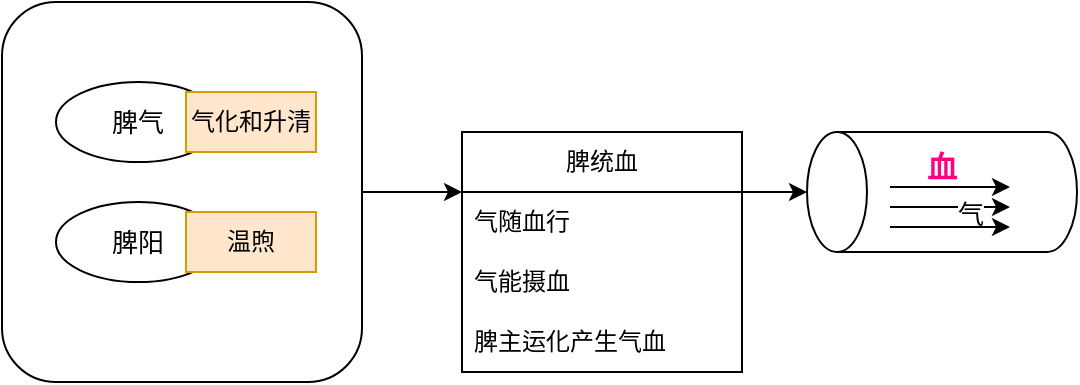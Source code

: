 <mxfile version="22.1.20" type="github">
  <diagram name="第 1 页" id="OBv99TEN3jPcKA-b-CVp">
    <mxGraphModel dx="1050" dy="557" grid="1" gridSize="10" guides="1" tooltips="1" connect="1" arrows="1" fold="1" page="1" pageScale="1" pageWidth="827" pageHeight="1169" math="0" shadow="0">
      <root>
        <mxCell id="0" />
        <mxCell id="1" parent="0" />
        <mxCell id="HhgxqYkp_zKyCv0FOAqn-17" style="edgeStyle=orthogonalEdgeStyle;rounded=0;orthogonalLoop=1;jettySize=auto;html=1;exitX=1;exitY=0.5;exitDx=0;exitDy=0;entryX=0;entryY=0.25;entryDx=0;entryDy=0;" edge="1" parent="1" source="HhgxqYkp_zKyCv0FOAqn-11" target="HhgxqYkp_zKyCv0FOAqn-21">
          <mxGeometry relative="1" as="geometry" />
        </mxCell>
        <mxCell id="HhgxqYkp_zKyCv0FOAqn-11" value="" style="rounded=1;whiteSpace=wrap;html=1;" vertex="1" parent="1">
          <mxGeometry x="100" y="160" width="180" height="190" as="geometry" />
        </mxCell>
        <mxCell id="HhgxqYkp_zKyCv0FOAqn-3" value="" style="group" vertex="1" connectable="0" parent="1">
          <mxGeometry x="127" y="200" width="130" height="40" as="geometry" />
        </mxCell>
        <mxCell id="HhgxqYkp_zKyCv0FOAqn-4" value="脾气" style="ellipse;whiteSpace=wrap;html=1;fontSize=13;" vertex="1" parent="HhgxqYkp_zKyCv0FOAqn-3">
          <mxGeometry width="82.333" height="40" as="geometry" />
        </mxCell>
        <mxCell id="HhgxqYkp_zKyCv0FOAqn-5" value="" style="endArrow=classic;html=1;rounded=0;exitX=1;exitY=0.5;exitDx=0;exitDy=0;" edge="1" parent="HhgxqYkp_zKyCv0FOAqn-3" source="HhgxqYkp_zKyCv0FOAqn-4" target="HhgxqYkp_zKyCv0FOAqn-6">
          <mxGeometry width="50" height="50" relative="1" as="geometry">
            <mxPoint x="137.583" y="21" as="sourcePoint" />
            <mxPoint x="294.667" y="20" as="targetPoint" />
          </mxGeometry>
        </mxCell>
        <mxCell id="HhgxqYkp_zKyCv0FOAqn-6" value="气化和升清" style="text;html=1;strokeColor=#d79b00;fillColor=#ffe6cc;align=center;verticalAlign=middle;whiteSpace=wrap;rounded=0;" vertex="1" parent="HhgxqYkp_zKyCv0FOAqn-3">
          <mxGeometry x="65" y="5" width="65" height="30" as="geometry" />
        </mxCell>
        <mxCell id="HhgxqYkp_zKyCv0FOAqn-7" value="" style="group" vertex="1" connectable="0" parent="1">
          <mxGeometry x="127" y="260" width="130" height="40" as="geometry" />
        </mxCell>
        <mxCell id="HhgxqYkp_zKyCv0FOAqn-8" value="脾阳" style="ellipse;whiteSpace=wrap;html=1;fontSize=13;" vertex="1" parent="HhgxqYkp_zKyCv0FOAqn-7">
          <mxGeometry width="82.333" height="40" as="geometry" />
        </mxCell>
        <mxCell id="HhgxqYkp_zKyCv0FOAqn-9" value="" style="endArrow=classic;html=1;rounded=0;exitX=1;exitY=0.5;exitDx=0;exitDy=0;" edge="1" parent="HhgxqYkp_zKyCv0FOAqn-7" source="HhgxqYkp_zKyCv0FOAqn-8" target="HhgxqYkp_zKyCv0FOAqn-10">
          <mxGeometry width="50" height="50" relative="1" as="geometry">
            <mxPoint x="137.583" y="21" as="sourcePoint" />
            <mxPoint x="294.667" y="20" as="targetPoint" />
          </mxGeometry>
        </mxCell>
        <mxCell id="HhgxqYkp_zKyCv0FOAqn-10" value="温煦" style="text;html=1;strokeColor=#d79b00;fillColor=#ffe6cc;align=center;verticalAlign=middle;whiteSpace=wrap;rounded=0;" vertex="1" parent="HhgxqYkp_zKyCv0FOAqn-7">
          <mxGeometry x="65" y="5" width="65" height="30" as="geometry" />
        </mxCell>
        <mxCell id="HhgxqYkp_zKyCv0FOAqn-12" value="" style="shape=cylinder3;whiteSpace=wrap;html=1;boundedLbl=1;backgroundOutline=1;size=15;rotation=-90;" vertex="1" parent="1">
          <mxGeometry x="540" y="187.5" width="60" height="135" as="geometry" />
        </mxCell>
        <mxCell id="HhgxqYkp_zKyCv0FOAqn-16" value="" style="group" vertex="1" connectable="0" parent="1">
          <mxGeometry x="544" y="252.5" width="60" height="20" as="geometry" />
        </mxCell>
        <mxCell id="HhgxqYkp_zKyCv0FOAqn-13" value="" style="endArrow=classic;html=1;rounded=0;" edge="1" parent="HhgxqYkp_zKyCv0FOAqn-16">
          <mxGeometry width="50" height="50" relative="1" as="geometry">
            <mxPoint as="sourcePoint" />
            <mxPoint x="60" as="targetPoint" />
          </mxGeometry>
        </mxCell>
        <mxCell id="HhgxqYkp_zKyCv0FOAqn-14" value="" style="endArrow=classic;html=1;rounded=0;fontSize=13;" edge="1" parent="HhgxqYkp_zKyCv0FOAqn-16">
          <mxGeometry width="50" height="50" relative="1" as="geometry">
            <mxPoint y="10" as="sourcePoint" />
            <mxPoint x="60" y="10" as="targetPoint" />
          </mxGeometry>
        </mxCell>
        <mxCell id="HhgxqYkp_zKyCv0FOAqn-20" value="&lt;font style=&quot;font-size: 13px;&quot;&gt;气&lt;/font&gt;" style="edgeLabel;html=1;align=center;verticalAlign=middle;resizable=0;points=[];" vertex="1" connectable="0" parent="HhgxqYkp_zKyCv0FOAqn-14">
          <mxGeometry x="0.335" y="-2" relative="1" as="geometry">
            <mxPoint y="1" as="offset" />
          </mxGeometry>
        </mxCell>
        <mxCell id="HhgxqYkp_zKyCv0FOAqn-15" value="" style="endArrow=classic;html=1;rounded=0;" edge="1" parent="HhgxqYkp_zKyCv0FOAqn-16">
          <mxGeometry width="50" height="50" relative="1" as="geometry">
            <mxPoint y="20" as="sourcePoint" />
            <mxPoint x="60" y="20" as="targetPoint" />
          </mxGeometry>
        </mxCell>
        <mxCell id="HhgxqYkp_zKyCv0FOAqn-18" value="血" style="text;html=1;align=center;verticalAlign=middle;whiteSpace=wrap;rounded=0;fontSize=15;fontStyle=1;fontColor=#FF0080;" vertex="1" parent="1">
          <mxGeometry x="540" y="227" width="60" height="30" as="geometry" />
        </mxCell>
        <mxCell id="HhgxqYkp_zKyCv0FOAqn-21" value="脾统血" style="swimlane;fontStyle=0;childLayout=stackLayout;horizontal=1;startSize=30;horizontalStack=0;resizeParent=1;resizeParentMax=0;resizeLast=0;collapsible=1;marginBottom=0;whiteSpace=wrap;html=1;" vertex="1" parent="1">
          <mxGeometry x="330" y="225" width="140" height="120" as="geometry">
            <mxRectangle x="330" y="225" width="80" height="30" as="alternateBounds" />
          </mxGeometry>
        </mxCell>
        <mxCell id="HhgxqYkp_zKyCv0FOAqn-22" value="气随血行" style="text;strokeColor=none;fillColor=none;align=left;verticalAlign=middle;spacingLeft=4;spacingRight=4;overflow=hidden;points=[[0,0.5],[1,0.5]];portConstraint=eastwest;rotatable=0;whiteSpace=wrap;html=1;" vertex="1" parent="HhgxqYkp_zKyCv0FOAqn-21">
          <mxGeometry y="30" width="140" height="30" as="geometry" />
        </mxCell>
        <mxCell id="HhgxqYkp_zKyCv0FOAqn-23" value="气能摄血" style="text;strokeColor=none;fillColor=none;align=left;verticalAlign=middle;spacingLeft=4;spacingRight=4;overflow=hidden;points=[[0,0.5],[1,0.5]];portConstraint=eastwest;rotatable=0;whiteSpace=wrap;html=1;" vertex="1" parent="HhgxqYkp_zKyCv0FOAqn-21">
          <mxGeometry y="60" width="140" height="30" as="geometry" />
        </mxCell>
        <mxCell id="HhgxqYkp_zKyCv0FOAqn-24" value="脾主运化产生气血" style="text;strokeColor=none;fillColor=none;align=left;verticalAlign=middle;spacingLeft=4;spacingRight=4;overflow=hidden;points=[[0,0.5],[1,0.5]];portConstraint=eastwest;rotatable=0;whiteSpace=wrap;html=1;" vertex="1" parent="HhgxqYkp_zKyCv0FOAqn-21">
          <mxGeometry y="90" width="140" height="30" as="geometry" />
        </mxCell>
        <mxCell id="HhgxqYkp_zKyCv0FOAqn-25" style="edgeStyle=orthogonalEdgeStyle;rounded=0;orthogonalLoop=1;jettySize=auto;html=1;exitX=1;exitY=0.25;exitDx=0;exitDy=0;entryX=0.5;entryY=0;entryDx=0;entryDy=0;entryPerimeter=0;" edge="1" parent="1" source="HhgxqYkp_zKyCv0FOAqn-21" target="HhgxqYkp_zKyCv0FOAqn-12">
          <mxGeometry relative="1" as="geometry" />
        </mxCell>
      </root>
    </mxGraphModel>
  </diagram>
</mxfile>
